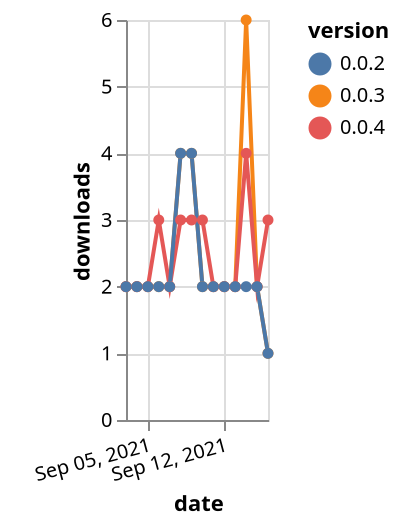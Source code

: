 {"$schema": "https://vega.github.io/schema/vega-lite/v5.json", "description": "A simple bar chart with embedded data.", "data": {"values": [{"date": "2021-09-03", "total": 1093, "delta": 2, "version": "0.0.3"}, {"date": "2021-09-04", "total": 1095, "delta": 2, "version": "0.0.3"}, {"date": "2021-09-05", "total": 1097, "delta": 2, "version": "0.0.3"}, {"date": "2021-09-06", "total": 1099, "delta": 2, "version": "0.0.3"}, {"date": "2021-09-07", "total": 1101, "delta": 2, "version": "0.0.3"}, {"date": "2021-09-08", "total": 1105, "delta": 4, "version": "0.0.3"}, {"date": "2021-09-09", "total": 1109, "delta": 4, "version": "0.0.3"}, {"date": "2021-09-10", "total": 1111, "delta": 2, "version": "0.0.3"}, {"date": "2021-09-11", "total": 1113, "delta": 2, "version": "0.0.3"}, {"date": "2021-09-12", "total": 1115, "delta": 2, "version": "0.0.3"}, {"date": "2021-09-13", "total": 1117, "delta": 2, "version": "0.0.3"}, {"date": "2021-09-14", "total": 1123, "delta": 6, "version": "0.0.3"}, {"date": "2021-09-15", "total": 1125, "delta": 2, "version": "0.0.3"}, {"date": "2021-09-16", "total": 1126, "delta": 1, "version": "0.0.3"}, {"date": "2021-09-03", "total": 337, "delta": 2, "version": "0.0.4"}, {"date": "2021-09-04", "total": 339, "delta": 2, "version": "0.0.4"}, {"date": "2021-09-05", "total": 341, "delta": 2, "version": "0.0.4"}, {"date": "2021-09-06", "total": 344, "delta": 3, "version": "0.0.4"}, {"date": "2021-09-07", "total": 346, "delta": 2, "version": "0.0.4"}, {"date": "2021-09-08", "total": 349, "delta": 3, "version": "0.0.4"}, {"date": "2021-09-09", "total": 352, "delta": 3, "version": "0.0.4"}, {"date": "2021-09-10", "total": 355, "delta": 3, "version": "0.0.4"}, {"date": "2021-09-11", "total": 357, "delta": 2, "version": "0.0.4"}, {"date": "2021-09-12", "total": 359, "delta": 2, "version": "0.0.4"}, {"date": "2021-09-13", "total": 361, "delta": 2, "version": "0.0.4"}, {"date": "2021-09-14", "total": 365, "delta": 4, "version": "0.0.4"}, {"date": "2021-09-15", "total": 367, "delta": 2, "version": "0.0.4"}, {"date": "2021-09-16", "total": 370, "delta": 3, "version": "0.0.4"}, {"date": "2021-09-03", "total": 1484, "delta": 2, "version": "0.0.2"}, {"date": "2021-09-04", "total": 1486, "delta": 2, "version": "0.0.2"}, {"date": "2021-09-05", "total": 1488, "delta": 2, "version": "0.0.2"}, {"date": "2021-09-06", "total": 1490, "delta": 2, "version": "0.0.2"}, {"date": "2021-09-07", "total": 1492, "delta": 2, "version": "0.0.2"}, {"date": "2021-09-08", "total": 1496, "delta": 4, "version": "0.0.2"}, {"date": "2021-09-09", "total": 1500, "delta": 4, "version": "0.0.2"}, {"date": "2021-09-10", "total": 1502, "delta": 2, "version": "0.0.2"}, {"date": "2021-09-11", "total": 1504, "delta": 2, "version": "0.0.2"}, {"date": "2021-09-12", "total": 1506, "delta": 2, "version": "0.0.2"}, {"date": "2021-09-13", "total": 1508, "delta": 2, "version": "0.0.2"}, {"date": "2021-09-14", "total": 1510, "delta": 2, "version": "0.0.2"}, {"date": "2021-09-15", "total": 1512, "delta": 2, "version": "0.0.2"}, {"date": "2021-09-16", "total": 1513, "delta": 1, "version": "0.0.2"}]}, "width": "container", "mark": {"type": "line", "point": {"filled": true}}, "encoding": {"x": {"field": "date", "type": "temporal", "timeUnit": "yearmonthdate", "title": "date", "axis": {"labelAngle": -15}}, "y": {"field": "delta", "type": "quantitative", "title": "downloads"}, "color": {"field": "version", "type": "nominal"}, "tooltip": {"field": "delta"}}}